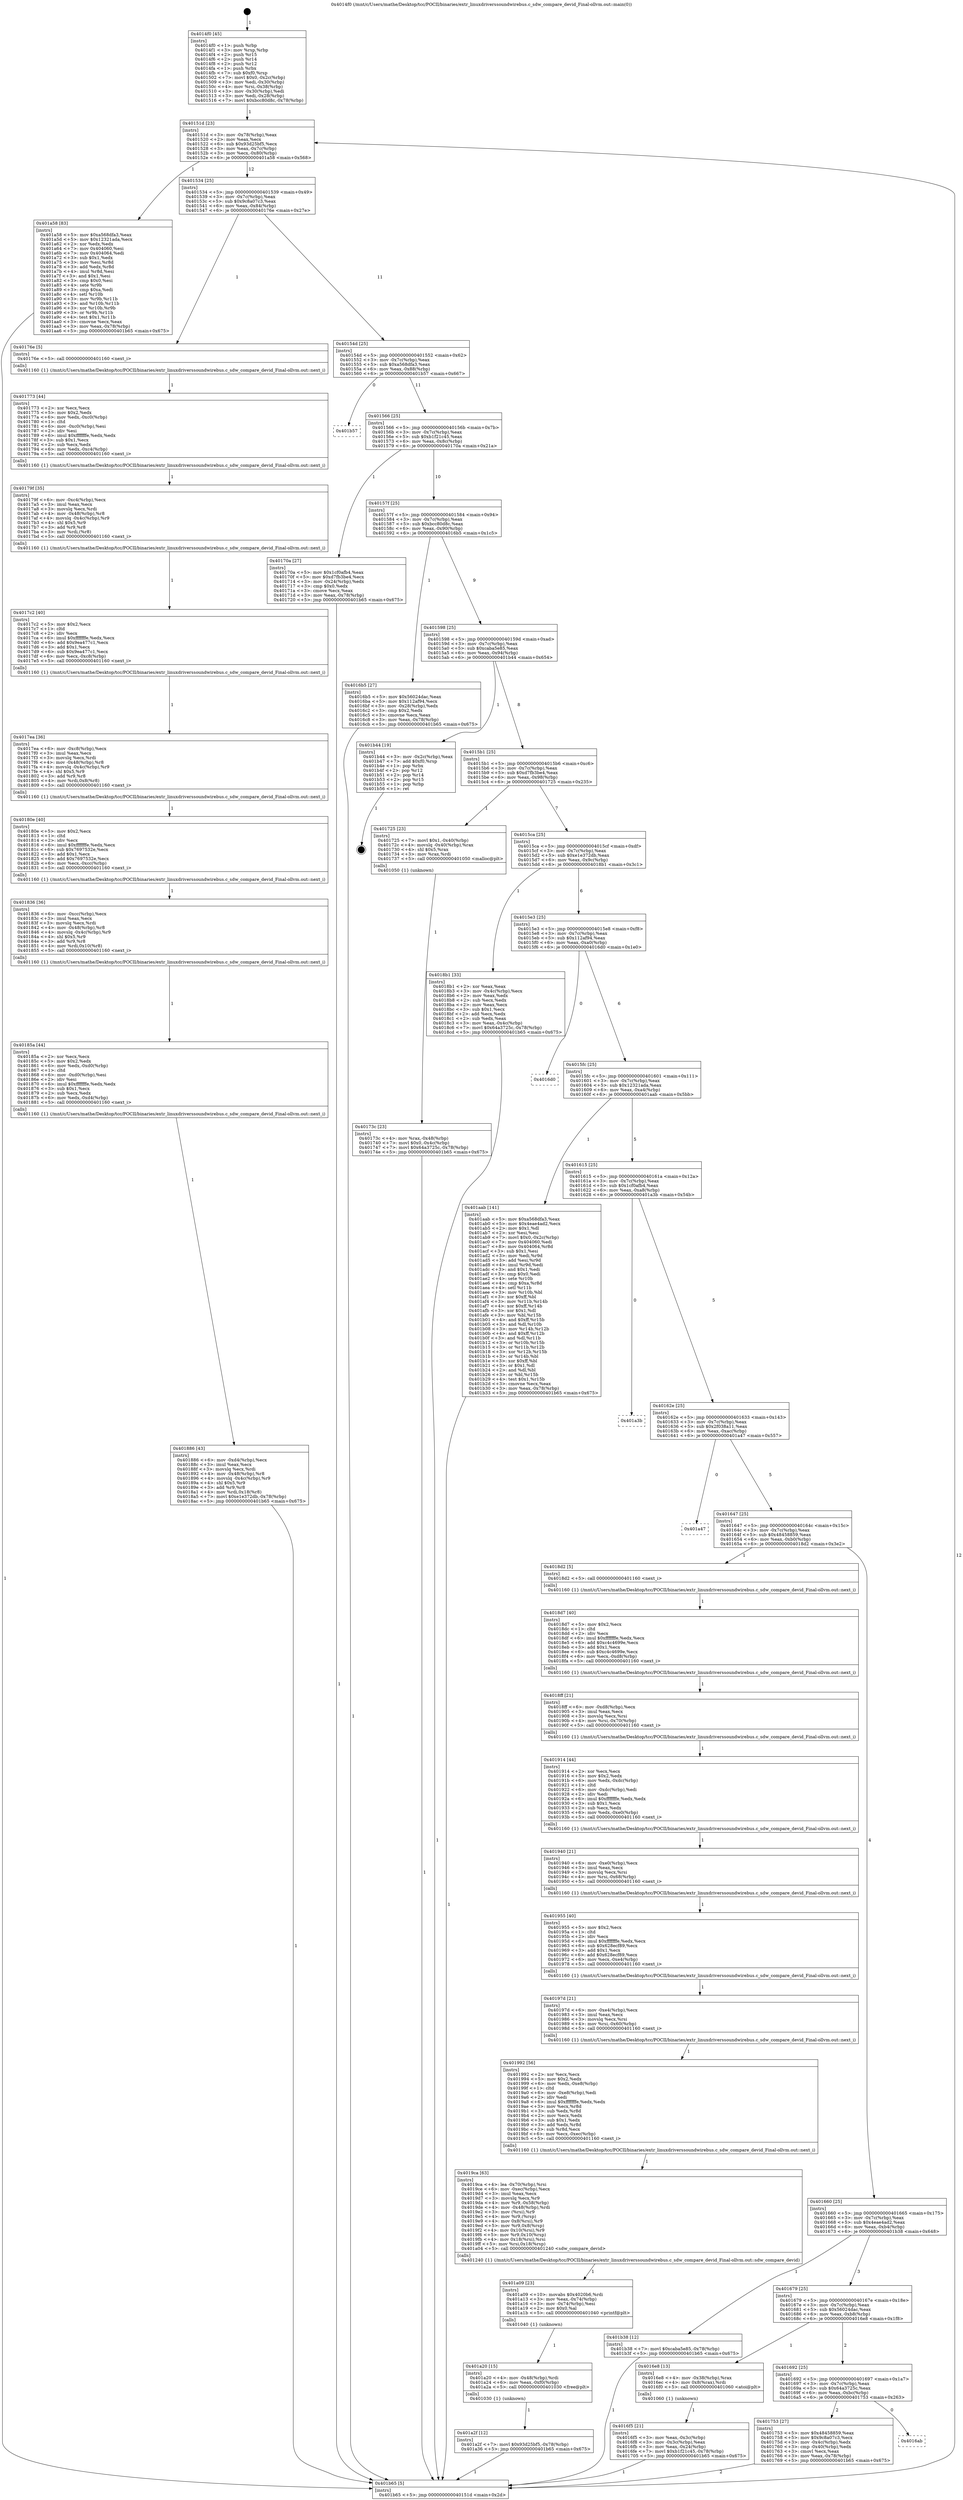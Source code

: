 digraph "0x4014f0" {
  label = "0x4014f0 (/mnt/c/Users/mathe/Desktop/tcc/POCII/binaries/extr_linuxdriverssoundwirebus.c_sdw_compare_devid_Final-ollvm.out::main(0))"
  labelloc = "t"
  node[shape=record]

  Entry [label="",width=0.3,height=0.3,shape=circle,fillcolor=black,style=filled]
  "0x40151d" [label="{
     0x40151d [23]\l
     | [instrs]\l
     &nbsp;&nbsp;0x40151d \<+3\>: mov -0x78(%rbp),%eax\l
     &nbsp;&nbsp;0x401520 \<+2\>: mov %eax,%ecx\l
     &nbsp;&nbsp;0x401522 \<+6\>: sub $0x93d25bf5,%ecx\l
     &nbsp;&nbsp;0x401528 \<+3\>: mov %eax,-0x7c(%rbp)\l
     &nbsp;&nbsp;0x40152b \<+3\>: mov %ecx,-0x80(%rbp)\l
     &nbsp;&nbsp;0x40152e \<+6\>: je 0000000000401a58 \<main+0x568\>\l
  }"]
  "0x401a58" [label="{
     0x401a58 [83]\l
     | [instrs]\l
     &nbsp;&nbsp;0x401a58 \<+5\>: mov $0xa568dfa3,%eax\l
     &nbsp;&nbsp;0x401a5d \<+5\>: mov $0x12321ada,%ecx\l
     &nbsp;&nbsp;0x401a62 \<+2\>: xor %edx,%edx\l
     &nbsp;&nbsp;0x401a64 \<+7\>: mov 0x404060,%esi\l
     &nbsp;&nbsp;0x401a6b \<+7\>: mov 0x404064,%edi\l
     &nbsp;&nbsp;0x401a72 \<+3\>: sub $0x1,%edx\l
     &nbsp;&nbsp;0x401a75 \<+3\>: mov %esi,%r8d\l
     &nbsp;&nbsp;0x401a78 \<+3\>: add %edx,%r8d\l
     &nbsp;&nbsp;0x401a7b \<+4\>: imul %r8d,%esi\l
     &nbsp;&nbsp;0x401a7f \<+3\>: and $0x1,%esi\l
     &nbsp;&nbsp;0x401a82 \<+3\>: cmp $0x0,%esi\l
     &nbsp;&nbsp;0x401a85 \<+4\>: sete %r9b\l
     &nbsp;&nbsp;0x401a89 \<+3\>: cmp $0xa,%edi\l
     &nbsp;&nbsp;0x401a8c \<+4\>: setl %r10b\l
     &nbsp;&nbsp;0x401a90 \<+3\>: mov %r9b,%r11b\l
     &nbsp;&nbsp;0x401a93 \<+3\>: and %r10b,%r11b\l
     &nbsp;&nbsp;0x401a96 \<+3\>: xor %r10b,%r9b\l
     &nbsp;&nbsp;0x401a99 \<+3\>: or %r9b,%r11b\l
     &nbsp;&nbsp;0x401a9c \<+4\>: test $0x1,%r11b\l
     &nbsp;&nbsp;0x401aa0 \<+3\>: cmovne %ecx,%eax\l
     &nbsp;&nbsp;0x401aa3 \<+3\>: mov %eax,-0x78(%rbp)\l
     &nbsp;&nbsp;0x401aa6 \<+5\>: jmp 0000000000401b65 \<main+0x675\>\l
  }"]
  "0x401534" [label="{
     0x401534 [25]\l
     | [instrs]\l
     &nbsp;&nbsp;0x401534 \<+5\>: jmp 0000000000401539 \<main+0x49\>\l
     &nbsp;&nbsp;0x401539 \<+3\>: mov -0x7c(%rbp),%eax\l
     &nbsp;&nbsp;0x40153c \<+5\>: sub $0x9c8a07c3,%eax\l
     &nbsp;&nbsp;0x401541 \<+6\>: mov %eax,-0x84(%rbp)\l
     &nbsp;&nbsp;0x401547 \<+6\>: je 000000000040176e \<main+0x27e\>\l
  }"]
  Exit [label="",width=0.3,height=0.3,shape=circle,fillcolor=black,style=filled,peripheries=2]
  "0x40176e" [label="{
     0x40176e [5]\l
     | [instrs]\l
     &nbsp;&nbsp;0x40176e \<+5\>: call 0000000000401160 \<next_i\>\l
     | [calls]\l
     &nbsp;&nbsp;0x401160 \{1\} (/mnt/c/Users/mathe/Desktop/tcc/POCII/binaries/extr_linuxdriverssoundwirebus.c_sdw_compare_devid_Final-ollvm.out::next_i)\l
  }"]
  "0x40154d" [label="{
     0x40154d [25]\l
     | [instrs]\l
     &nbsp;&nbsp;0x40154d \<+5\>: jmp 0000000000401552 \<main+0x62\>\l
     &nbsp;&nbsp;0x401552 \<+3\>: mov -0x7c(%rbp),%eax\l
     &nbsp;&nbsp;0x401555 \<+5\>: sub $0xa568dfa3,%eax\l
     &nbsp;&nbsp;0x40155a \<+6\>: mov %eax,-0x88(%rbp)\l
     &nbsp;&nbsp;0x401560 \<+6\>: je 0000000000401b57 \<main+0x667\>\l
  }"]
  "0x401a2f" [label="{
     0x401a2f [12]\l
     | [instrs]\l
     &nbsp;&nbsp;0x401a2f \<+7\>: movl $0x93d25bf5,-0x78(%rbp)\l
     &nbsp;&nbsp;0x401a36 \<+5\>: jmp 0000000000401b65 \<main+0x675\>\l
  }"]
  "0x401b57" [label="{
     0x401b57\l
  }", style=dashed]
  "0x401566" [label="{
     0x401566 [25]\l
     | [instrs]\l
     &nbsp;&nbsp;0x401566 \<+5\>: jmp 000000000040156b \<main+0x7b\>\l
     &nbsp;&nbsp;0x40156b \<+3\>: mov -0x7c(%rbp),%eax\l
     &nbsp;&nbsp;0x40156e \<+5\>: sub $0xb1f21c45,%eax\l
     &nbsp;&nbsp;0x401573 \<+6\>: mov %eax,-0x8c(%rbp)\l
     &nbsp;&nbsp;0x401579 \<+6\>: je 000000000040170a \<main+0x21a\>\l
  }"]
  "0x401a20" [label="{
     0x401a20 [15]\l
     | [instrs]\l
     &nbsp;&nbsp;0x401a20 \<+4\>: mov -0x48(%rbp),%rdi\l
     &nbsp;&nbsp;0x401a24 \<+6\>: mov %eax,-0xf0(%rbp)\l
     &nbsp;&nbsp;0x401a2a \<+5\>: call 0000000000401030 \<free@plt\>\l
     | [calls]\l
     &nbsp;&nbsp;0x401030 \{1\} (unknown)\l
  }"]
  "0x40170a" [label="{
     0x40170a [27]\l
     | [instrs]\l
     &nbsp;&nbsp;0x40170a \<+5\>: mov $0x1cf0afb4,%eax\l
     &nbsp;&nbsp;0x40170f \<+5\>: mov $0xd7fb3be4,%ecx\l
     &nbsp;&nbsp;0x401714 \<+3\>: mov -0x24(%rbp),%edx\l
     &nbsp;&nbsp;0x401717 \<+3\>: cmp $0x0,%edx\l
     &nbsp;&nbsp;0x40171a \<+3\>: cmove %ecx,%eax\l
     &nbsp;&nbsp;0x40171d \<+3\>: mov %eax,-0x78(%rbp)\l
     &nbsp;&nbsp;0x401720 \<+5\>: jmp 0000000000401b65 \<main+0x675\>\l
  }"]
  "0x40157f" [label="{
     0x40157f [25]\l
     | [instrs]\l
     &nbsp;&nbsp;0x40157f \<+5\>: jmp 0000000000401584 \<main+0x94\>\l
     &nbsp;&nbsp;0x401584 \<+3\>: mov -0x7c(%rbp),%eax\l
     &nbsp;&nbsp;0x401587 \<+5\>: sub $0xbcc80d8c,%eax\l
     &nbsp;&nbsp;0x40158c \<+6\>: mov %eax,-0x90(%rbp)\l
     &nbsp;&nbsp;0x401592 \<+6\>: je 00000000004016b5 \<main+0x1c5\>\l
  }"]
  "0x401a09" [label="{
     0x401a09 [23]\l
     | [instrs]\l
     &nbsp;&nbsp;0x401a09 \<+10\>: movabs $0x4020b6,%rdi\l
     &nbsp;&nbsp;0x401a13 \<+3\>: mov %eax,-0x74(%rbp)\l
     &nbsp;&nbsp;0x401a16 \<+3\>: mov -0x74(%rbp),%esi\l
     &nbsp;&nbsp;0x401a19 \<+2\>: mov $0x0,%al\l
     &nbsp;&nbsp;0x401a1b \<+5\>: call 0000000000401040 \<printf@plt\>\l
     | [calls]\l
     &nbsp;&nbsp;0x401040 \{1\} (unknown)\l
  }"]
  "0x4016b5" [label="{
     0x4016b5 [27]\l
     | [instrs]\l
     &nbsp;&nbsp;0x4016b5 \<+5\>: mov $0x56024dac,%eax\l
     &nbsp;&nbsp;0x4016ba \<+5\>: mov $0x112af94,%ecx\l
     &nbsp;&nbsp;0x4016bf \<+3\>: mov -0x28(%rbp),%edx\l
     &nbsp;&nbsp;0x4016c2 \<+3\>: cmp $0x2,%edx\l
     &nbsp;&nbsp;0x4016c5 \<+3\>: cmovne %ecx,%eax\l
     &nbsp;&nbsp;0x4016c8 \<+3\>: mov %eax,-0x78(%rbp)\l
     &nbsp;&nbsp;0x4016cb \<+5\>: jmp 0000000000401b65 \<main+0x675\>\l
  }"]
  "0x401598" [label="{
     0x401598 [25]\l
     | [instrs]\l
     &nbsp;&nbsp;0x401598 \<+5\>: jmp 000000000040159d \<main+0xad\>\l
     &nbsp;&nbsp;0x40159d \<+3\>: mov -0x7c(%rbp),%eax\l
     &nbsp;&nbsp;0x4015a0 \<+5\>: sub $0xcaba5e85,%eax\l
     &nbsp;&nbsp;0x4015a5 \<+6\>: mov %eax,-0x94(%rbp)\l
     &nbsp;&nbsp;0x4015ab \<+6\>: je 0000000000401b44 \<main+0x654\>\l
  }"]
  "0x401b65" [label="{
     0x401b65 [5]\l
     | [instrs]\l
     &nbsp;&nbsp;0x401b65 \<+5\>: jmp 000000000040151d \<main+0x2d\>\l
  }"]
  "0x4014f0" [label="{
     0x4014f0 [45]\l
     | [instrs]\l
     &nbsp;&nbsp;0x4014f0 \<+1\>: push %rbp\l
     &nbsp;&nbsp;0x4014f1 \<+3\>: mov %rsp,%rbp\l
     &nbsp;&nbsp;0x4014f4 \<+2\>: push %r15\l
     &nbsp;&nbsp;0x4014f6 \<+2\>: push %r14\l
     &nbsp;&nbsp;0x4014f8 \<+2\>: push %r12\l
     &nbsp;&nbsp;0x4014fa \<+1\>: push %rbx\l
     &nbsp;&nbsp;0x4014fb \<+7\>: sub $0xf0,%rsp\l
     &nbsp;&nbsp;0x401502 \<+7\>: movl $0x0,-0x2c(%rbp)\l
     &nbsp;&nbsp;0x401509 \<+3\>: mov %edi,-0x30(%rbp)\l
     &nbsp;&nbsp;0x40150c \<+4\>: mov %rsi,-0x38(%rbp)\l
     &nbsp;&nbsp;0x401510 \<+3\>: mov -0x30(%rbp),%edi\l
     &nbsp;&nbsp;0x401513 \<+3\>: mov %edi,-0x28(%rbp)\l
     &nbsp;&nbsp;0x401516 \<+7\>: movl $0xbcc80d8c,-0x78(%rbp)\l
  }"]
  "0x4019ca" [label="{
     0x4019ca [63]\l
     | [instrs]\l
     &nbsp;&nbsp;0x4019ca \<+4\>: lea -0x70(%rbp),%rsi\l
     &nbsp;&nbsp;0x4019ce \<+6\>: mov -0xec(%rbp),%ecx\l
     &nbsp;&nbsp;0x4019d4 \<+3\>: imul %eax,%ecx\l
     &nbsp;&nbsp;0x4019d7 \<+3\>: movslq %ecx,%r9\l
     &nbsp;&nbsp;0x4019da \<+4\>: mov %r9,-0x58(%rbp)\l
     &nbsp;&nbsp;0x4019de \<+4\>: mov -0x48(%rbp),%rdi\l
     &nbsp;&nbsp;0x4019e2 \<+3\>: mov (%rsi),%r9\l
     &nbsp;&nbsp;0x4019e5 \<+4\>: mov %r9,(%rsp)\l
     &nbsp;&nbsp;0x4019e9 \<+4\>: mov 0x8(%rsi),%r9\l
     &nbsp;&nbsp;0x4019ed \<+5\>: mov %r9,0x8(%rsp)\l
     &nbsp;&nbsp;0x4019f2 \<+4\>: mov 0x10(%rsi),%r9\l
     &nbsp;&nbsp;0x4019f6 \<+5\>: mov %r9,0x10(%rsp)\l
     &nbsp;&nbsp;0x4019fb \<+4\>: mov 0x18(%rsi),%rsi\l
     &nbsp;&nbsp;0x4019ff \<+5\>: mov %rsi,0x18(%rsp)\l
     &nbsp;&nbsp;0x401a04 \<+5\>: call 0000000000401240 \<sdw_compare_devid\>\l
     | [calls]\l
     &nbsp;&nbsp;0x401240 \{1\} (/mnt/c/Users/mathe/Desktop/tcc/POCII/binaries/extr_linuxdriverssoundwirebus.c_sdw_compare_devid_Final-ollvm.out::sdw_compare_devid)\l
  }"]
  "0x401b44" [label="{
     0x401b44 [19]\l
     | [instrs]\l
     &nbsp;&nbsp;0x401b44 \<+3\>: mov -0x2c(%rbp),%eax\l
     &nbsp;&nbsp;0x401b47 \<+7\>: add $0xf0,%rsp\l
     &nbsp;&nbsp;0x401b4e \<+1\>: pop %rbx\l
     &nbsp;&nbsp;0x401b4f \<+2\>: pop %r12\l
     &nbsp;&nbsp;0x401b51 \<+2\>: pop %r14\l
     &nbsp;&nbsp;0x401b53 \<+2\>: pop %r15\l
     &nbsp;&nbsp;0x401b55 \<+1\>: pop %rbp\l
     &nbsp;&nbsp;0x401b56 \<+1\>: ret\l
  }"]
  "0x4015b1" [label="{
     0x4015b1 [25]\l
     | [instrs]\l
     &nbsp;&nbsp;0x4015b1 \<+5\>: jmp 00000000004015b6 \<main+0xc6\>\l
     &nbsp;&nbsp;0x4015b6 \<+3\>: mov -0x7c(%rbp),%eax\l
     &nbsp;&nbsp;0x4015b9 \<+5\>: sub $0xd7fb3be4,%eax\l
     &nbsp;&nbsp;0x4015be \<+6\>: mov %eax,-0x98(%rbp)\l
     &nbsp;&nbsp;0x4015c4 \<+6\>: je 0000000000401725 \<main+0x235\>\l
  }"]
  "0x401992" [label="{
     0x401992 [56]\l
     | [instrs]\l
     &nbsp;&nbsp;0x401992 \<+2\>: xor %ecx,%ecx\l
     &nbsp;&nbsp;0x401994 \<+5\>: mov $0x2,%edx\l
     &nbsp;&nbsp;0x401999 \<+6\>: mov %edx,-0xe8(%rbp)\l
     &nbsp;&nbsp;0x40199f \<+1\>: cltd\l
     &nbsp;&nbsp;0x4019a0 \<+6\>: mov -0xe8(%rbp),%edi\l
     &nbsp;&nbsp;0x4019a6 \<+2\>: idiv %edi\l
     &nbsp;&nbsp;0x4019a8 \<+6\>: imul $0xfffffffe,%edx,%edx\l
     &nbsp;&nbsp;0x4019ae \<+3\>: mov %ecx,%r8d\l
     &nbsp;&nbsp;0x4019b1 \<+3\>: sub %edx,%r8d\l
     &nbsp;&nbsp;0x4019b4 \<+2\>: mov %ecx,%edx\l
     &nbsp;&nbsp;0x4019b6 \<+3\>: sub $0x1,%edx\l
     &nbsp;&nbsp;0x4019b9 \<+3\>: add %edx,%r8d\l
     &nbsp;&nbsp;0x4019bc \<+3\>: sub %r8d,%ecx\l
     &nbsp;&nbsp;0x4019bf \<+6\>: mov %ecx,-0xec(%rbp)\l
     &nbsp;&nbsp;0x4019c5 \<+5\>: call 0000000000401160 \<next_i\>\l
     | [calls]\l
     &nbsp;&nbsp;0x401160 \{1\} (/mnt/c/Users/mathe/Desktop/tcc/POCII/binaries/extr_linuxdriverssoundwirebus.c_sdw_compare_devid_Final-ollvm.out::next_i)\l
  }"]
  "0x401725" [label="{
     0x401725 [23]\l
     | [instrs]\l
     &nbsp;&nbsp;0x401725 \<+7\>: movl $0x1,-0x40(%rbp)\l
     &nbsp;&nbsp;0x40172c \<+4\>: movslq -0x40(%rbp),%rax\l
     &nbsp;&nbsp;0x401730 \<+4\>: shl $0x5,%rax\l
     &nbsp;&nbsp;0x401734 \<+3\>: mov %rax,%rdi\l
     &nbsp;&nbsp;0x401737 \<+5\>: call 0000000000401050 \<malloc@plt\>\l
     | [calls]\l
     &nbsp;&nbsp;0x401050 \{1\} (unknown)\l
  }"]
  "0x4015ca" [label="{
     0x4015ca [25]\l
     | [instrs]\l
     &nbsp;&nbsp;0x4015ca \<+5\>: jmp 00000000004015cf \<main+0xdf\>\l
     &nbsp;&nbsp;0x4015cf \<+3\>: mov -0x7c(%rbp),%eax\l
     &nbsp;&nbsp;0x4015d2 \<+5\>: sub $0xe1e372db,%eax\l
     &nbsp;&nbsp;0x4015d7 \<+6\>: mov %eax,-0x9c(%rbp)\l
     &nbsp;&nbsp;0x4015dd \<+6\>: je 00000000004018b1 \<main+0x3c1\>\l
  }"]
  "0x40197d" [label="{
     0x40197d [21]\l
     | [instrs]\l
     &nbsp;&nbsp;0x40197d \<+6\>: mov -0xe4(%rbp),%ecx\l
     &nbsp;&nbsp;0x401983 \<+3\>: imul %eax,%ecx\l
     &nbsp;&nbsp;0x401986 \<+3\>: movslq %ecx,%rsi\l
     &nbsp;&nbsp;0x401989 \<+4\>: mov %rsi,-0x60(%rbp)\l
     &nbsp;&nbsp;0x40198d \<+5\>: call 0000000000401160 \<next_i\>\l
     | [calls]\l
     &nbsp;&nbsp;0x401160 \{1\} (/mnt/c/Users/mathe/Desktop/tcc/POCII/binaries/extr_linuxdriverssoundwirebus.c_sdw_compare_devid_Final-ollvm.out::next_i)\l
  }"]
  "0x4018b1" [label="{
     0x4018b1 [33]\l
     | [instrs]\l
     &nbsp;&nbsp;0x4018b1 \<+2\>: xor %eax,%eax\l
     &nbsp;&nbsp;0x4018b3 \<+3\>: mov -0x4c(%rbp),%ecx\l
     &nbsp;&nbsp;0x4018b6 \<+2\>: mov %eax,%edx\l
     &nbsp;&nbsp;0x4018b8 \<+2\>: sub %ecx,%edx\l
     &nbsp;&nbsp;0x4018ba \<+2\>: mov %eax,%ecx\l
     &nbsp;&nbsp;0x4018bc \<+3\>: sub $0x1,%ecx\l
     &nbsp;&nbsp;0x4018bf \<+2\>: add %ecx,%edx\l
     &nbsp;&nbsp;0x4018c1 \<+2\>: sub %edx,%eax\l
     &nbsp;&nbsp;0x4018c3 \<+3\>: mov %eax,-0x4c(%rbp)\l
     &nbsp;&nbsp;0x4018c6 \<+7\>: movl $0x64a3725c,-0x78(%rbp)\l
     &nbsp;&nbsp;0x4018cd \<+5\>: jmp 0000000000401b65 \<main+0x675\>\l
  }"]
  "0x4015e3" [label="{
     0x4015e3 [25]\l
     | [instrs]\l
     &nbsp;&nbsp;0x4015e3 \<+5\>: jmp 00000000004015e8 \<main+0xf8\>\l
     &nbsp;&nbsp;0x4015e8 \<+3\>: mov -0x7c(%rbp),%eax\l
     &nbsp;&nbsp;0x4015eb \<+5\>: sub $0x112af94,%eax\l
     &nbsp;&nbsp;0x4015f0 \<+6\>: mov %eax,-0xa0(%rbp)\l
     &nbsp;&nbsp;0x4015f6 \<+6\>: je 00000000004016d0 \<main+0x1e0\>\l
  }"]
  "0x401955" [label="{
     0x401955 [40]\l
     | [instrs]\l
     &nbsp;&nbsp;0x401955 \<+5\>: mov $0x2,%ecx\l
     &nbsp;&nbsp;0x40195a \<+1\>: cltd\l
     &nbsp;&nbsp;0x40195b \<+2\>: idiv %ecx\l
     &nbsp;&nbsp;0x40195d \<+6\>: imul $0xfffffffe,%edx,%ecx\l
     &nbsp;&nbsp;0x401963 \<+6\>: sub $0x628ecf89,%ecx\l
     &nbsp;&nbsp;0x401969 \<+3\>: add $0x1,%ecx\l
     &nbsp;&nbsp;0x40196c \<+6\>: add $0x628ecf89,%ecx\l
     &nbsp;&nbsp;0x401972 \<+6\>: mov %ecx,-0xe4(%rbp)\l
     &nbsp;&nbsp;0x401978 \<+5\>: call 0000000000401160 \<next_i\>\l
     | [calls]\l
     &nbsp;&nbsp;0x401160 \{1\} (/mnt/c/Users/mathe/Desktop/tcc/POCII/binaries/extr_linuxdriverssoundwirebus.c_sdw_compare_devid_Final-ollvm.out::next_i)\l
  }"]
  "0x4016d0" [label="{
     0x4016d0\l
  }", style=dashed]
  "0x4015fc" [label="{
     0x4015fc [25]\l
     | [instrs]\l
     &nbsp;&nbsp;0x4015fc \<+5\>: jmp 0000000000401601 \<main+0x111\>\l
     &nbsp;&nbsp;0x401601 \<+3\>: mov -0x7c(%rbp),%eax\l
     &nbsp;&nbsp;0x401604 \<+5\>: sub $0x12321ada,%eax\l
     &nbsp;&nbsp;0x401609 \<+6\>: mov %eax,-0xa4(%rbp)\l
     &nbsp;&nbsp;0x40160f \<+6\>: je 0000000000401aab \<main+0x5bb\>\l
  }"]
  "0x401940" [label="{
     0x401940 [21]\l
     | [instrs]\l
     &nbsp;&nbsp;0x401940 \<+6\>: mov -0xe0(%rbp),%ecx\l
     &nbsp;&nbsp;0x401946 \<+3\>: imul %eax,%ecx\l
     &nbsp;&nbsp;0x401949 \<+3\>: movslq %ecx,%rsi\l
     &nbsp;&nbsp;0x40194c \<+4\>: mov %rsi,-0x68(%rbp)\l
     &nbsp;&nbsp;0x401950 \<+5\>: call 0000000000401160 \<next_i\>\l
     | [calls]\l
     &nbsp;&nbsp;0x401160 \{1\} (/mnt/c/Users/mathe/Desktop/tcc/POCII/binaries/extr_linuxdriverssoundwirebus.c_sdw_compare_devid_Final-ollvm.out::next_i)\l
  }"]
  "0x401aab" [label="{
     0x401aab [141]\l
     | [instrs]\l
     &nbsp;&nbsp;0x401aab \<+5\>: mov $0xa568dfa3,%eax\l
     &nbsp;&nbsp;0x401ab0 \<+5\>: mov $0x4eae4ad2,%ecx\l
     &nbsp;&nbsp;0x401ab5 \<+2\>: mov $0x1,%dl\l
     &nbsp;&nbsp;0x401ab7 \<+2\>: xor %esi,%esi\l
     &nbsp;&nbsp;0x401ab9 \<+7\>: movl $0x0,-0x2c(%rbp)\l
     &nbsp;&nbsp;0x401ac0 \<+7\>: mov 0x404060,%edi\l
     &nbsp;&nbsp;0x401ac7 \<+8\>: mov 0x404064,%r8d\l
     &nbsp;&nbsp;0x401acf \<+3\>: sub $0x1,%esi\l
     &nbsp;&nbsp;0x401ad2 \<+3\>: mov %edi,%r9d\l
     &nbsp;&nbsp;0x401ad5 \<+3\>: add %esi,%r9d\l
     &nbsp;&nbsp;0x401ad8 \<+4\>: imul %r9d,%edi\l
     &nbsp;&nbsp;0x401adc \<+3\>: and $0x1,%edi\l
     &nbsp;&nbsp;0x401adf \<+3\>: cmp $0x0,%edi\l
     &nbsp;&nbsp;0x401ae2 \<+4\>: sete %r10b\l
     &nbsp;&nbsp;0x401ae6 \<+4\>: cmp $0xa,%r8d\l
     &nbsp;&nbsp;0x401aea \<+4\>: setl %r11b\l
     &nbsp;&nbsp;0x401aee \<+3\>: mov %r10b,%bl\l
     &nbsp;&nbsp;0x401af1 \<+3\>: xor $0xff,%bl\l
     &nbsp;&nbsp;0x401af4 \<+3\>: mov %r11b,%r14b\l
     &nbsp;&nbsp;0x401af7 \<+4\>: xor $0xff,%r14b\l
     &nbsp;&nbsp;0x401afb \<+3\>: xor $0x1,%dl\l
     &nbsp;&nbsp;0x401afe \<+3\>: mov %bl,%r15b\l
     &nbsp;&nbsp;0x401b01 \<+4\>: and $0xff,%r15b\l
     &nbsp;&nbsp;0x401b05 \<+3\>: and %dl,%r10b\l
     &nbsp;&nbsp;0x401b08 \<+3\>: mov %r14b,%r12b\l
     &nbsp;&nbsp;0x401b0b \<+4\>: and $0xff,%r12b\l
     &nbsp;&nbsp;0x401b0f \<+3\>: and %dl,%r11b\l
     &nbsp;&nbsp;0x401b12 \<+3\>: or %r10b,%r15b\l
     &nbsp;&nbsp;0x401b15 \<+3\>: or %r11b,%r12b\l
     &nbsp;&nbsp;0x401b18 \<+3\>: xor %r12b,%r15b\l
     &nbsp;&nbsp;0x401b1b \<+3\>: or %r14b,%bl\l
     &nbsp;&nbsp;0x401b1e \<+3\>: xor $0xff,%bl\l
     &nbsp;&nbsp;0x401b21 \<+3\>: or $0x1,%dl\l
     &nbsp;&nbsp;0x401b24 \<+2\>: and %dl,%bl\l
     &nbsp;&nbsp;0x401b26 \<+3\>: or %bl,%r15b\l
     &nbsp;&nbsp;0x401b29 \<+4\>: test $0x1,%r15b\l
     &nbsp;&nbsp;0x401b2d \<+3\>: cmovne %ecx,%eax\l
     &nbsp;&nbsp;0x401b30 \<+3\>: mov %eax,-0x78(%rbp)\l
     &nbsp;&nbsp;0x401b33 \<+5\>: jmp 0000000000401b65 \<main+0x675\>\l
  }"]
  "0x401615" [label="{
     0x401615 [25]\l
     | [instrs]\l
     &nbsp;&nbsp;0x401615 \<+5\>: jmp 000000000040161a \<main+0x12a\>\l
     &nbsp;&nbsp;0x40161a \<+3\>: mov -0x7c(%rbp),%eax\l
     &nbsp;&nbsp;0x40161d \<+5\>: sub $0x1cf0afb4,%eax\l
     &nbsp;&nbsp;0x401622 \<+6\>: mov %eax,-0xa8(%rbp)\l
     &nbsp;&nbsp;0x401628 \<+6\>: je 0000000000401a3b \<main+0x54b\>\l
  }"]
  "0x401914" [label="{
     0x401914 [44]\l
     | [instrs]\l
     &nbsp;&nbsp;0x401914 \<+2\>: xor %ecx,%ecx\l
     &nbsp;&nbsp;0x401916 \<+5\>: mov $0x2,%edx\l
     &nbsp;&nbsp;0x40191b \<+6\>: mov %edx,-0xdc(%rbp)\l
     &nbsp;&nbsp;0x401921 \<+1\>: cltd\l
     &nbsp;&nbsp;0x401922 \<+6\>: mov -0xdc(%rbp),%edi\l
     &nbsp;&nbsp;0x401928 \<+2\>: idiv %edi\l
     &nbsp;&nbsp;0x40192a \<+6\>: imul $0xfffffffe,%edx,%edx\l
     &nbsp;&nbsp;0x401930 \<+3\>: sub $0x1,%ecx\l
     &nbsp;&nbsp;0x401933 \<+2\>: sub %ecx,%edx\l
     &nbsp;&nbsp;0x401935 \<+6\>: mov %edx,-0xe0(%rbp)\l
     &nbsp;&nbsp;0x40193b \<+5\>: call 0000000000401160 \<next_i\>\l
     | [calls]\l
     &nbsp;&nbsp;0x401160 \{1\} (/mnt/c/Users/mathe/Desktop/tcc/POCII/binaries/extr_linuxdriverssoundwirebus.c_sdw_compare_devid_Final-ollvm.out::next_i)\l
  }"]
  "0x401a3b" [label="{
     0x401a3b\l
  }", style=dashed]
  "0x40162e" [label="{
     0x40162e [25]\l
     | [instrs]\l
     &nbsp;&nbsp;0x40162e \<+5\>: jmp 0000000000401633 \<main+0x143\>\l
     &nbsp;&nbsp;0x401633 \<+3\>: mov -0x7c(%rbp),%eax\l
     &nbsp;&nbsp;0x401636 \<+5\>: sub $0x2f038a11,%eax\l
     &nbsp;&nbsp;0x40163b \<+6\>: mov %eax,-0xac(%rbp)\l
     &nbsp;&nbsp;0x401641 \<+6\>: je 0000000000401a47 \<main+0x557\>\l
  }"]
  "0x4018ff" [label="{
     0x4018ff [21]\l
     | [instrs]\l
     &nbsp;&nbsp;0x4018ff \<+6\>: mov -0xd8(%rbp),%ecx\l
     &nbsp;&nbsp;0x401905 \<+3\>: imul %eax,%ecx\l
     &nbsp;&nbsp;0x401908 \<+3\>: movslq %ecx,%rsi\l
     &nbsp;&nbsp;0x40190b \<+4\>: mov %rsi,-0x70(%rbp)\l
     &nbsp;&nbsp;0x40190f \<+5\>: call 0000000000401160 \<next_i\>\l
     | [calls]\l
     &nbsp;&nbsp;0x401160 \{1\} (/mnt/c/Users/mathe/Desktop/tcc/POCII/binaries/extr_linuxdriverssoundwirebus.c_sdw_compare_devid_Final-ollvm.out::next_i)\l
  }"]
  "0x401a47" [label="{
     0x401a47\l
  }", style=dashed]
  "0x401647" [label="{
     0x401647 [25]\l
     | [instrs]\l
     &nbsp;&nbsp;0x401647 \<+5\>: jmp 000000000040164c \<main+0x15c\>\l
     &nbsp;&nbsp;0x40164c \<+3\>: mov -0x7c(%rbp),%eax\l
     &nbsp;&nbsp;0x40164f \<+5\>: sub $0x48458859,%eax\l
     &nbsp;&nbsp;0x401654 \<+6\>: mov %eax,-0xb0(%rbp)\l
     &nbsp;&nbsp;0x40165a \<+6\>: je 00000000004018d2 \<main+0x3e2\>\l
  }"]
  "0x4018d7" [label="{
     0x4018d7 [40]\l
     | [instrs]\l
     &nbsp;&nbsp;0x4018d7 \<+5\>: mov $0x2,%ecx\l
     &nbsp;&nbsp;0x4018dc \<+1\>: cltd\l
     &nbsp;&nbsp;0x4018dd \<+2\>: idiv %ecx\l
     &nbsp;&nbsp;0x4018df \<+6\>: imul $0xfffffffe,%edx,%ecx\l
     &nbsp;&nbsp;0x4018e5 \<+6\>: add $0xc4c4699e,%ecx\l
     &nbsp;&nbsp;0x4018eb \<+3\>: add $0x1,%ecx\l
     &nbsp;&nbsp;0x4018ee \<+6\>: sub $0xc4c4699e,%ecx\l
     &nbsp;&nbsp;0x4018f4 \<+6\>: mov %ecx,-0xd8(%rbp)\l
     &nbsp;&nbsp;0x4018fa \<+5\>: call 0000000000401160 \<next_i\>\l
     | [calls]\l
     &nbsp;&nbsp;0x401160 \{1\} (/mnt/c/Users/mathe/Desktop/tcc/POCII/binaries/extr_linuxdriverssoundwirebus.c_sdw_compare_devid_Final-ollvm.out::next_i)\l
  }"]
  "0x4018d2" [label="{
     0x4018d2 [5]\l
     | [instrs]\l
     &nbsp;&nbsp;0x4018d2 \<+5\>: call 0000000000401160 \<next_i\>\l
     | [calls]\l
     &nbsp;&nbsp;0x401160 \{1\} (/mnt/c/Users/mathe/Desktop/tcc/POCII/binaries/extr_linuxdriverssoundwirebus.c_sdw_compare_devid_Final-ollvm.out::next_i)\l
  }"]
  "0x401660" [label="{
     0x401660 [25]\l
     | [instrs]\l
     &nbsp;&nbsp;0x401660 \<+5\>: jmp 0000000000401665 \<main+0x175\>\l
     &nbsp;&nbsp;0x401665 \<+3\>: mov -0x7c(%rbp),%eax\l
     &nbsp;&nbsp;0x401668 \<+5\>: sub $0x4eae4ad2,%eax\l
     &nbsp;&nbsp;0x40166d \<+6\>: mov %eax,-0xb4(%rbp)\l
     &nbsp;&nbsp;0x401673 \<+6\>: je 0000000000401b38 \<main+0x648\>\l
  }"]
  "0x401886" [label="{
     0x401886 [43]\l
     | [instrs]\l
     &nbsp;&nbsp;0x401886 \<+6\>: mov -0xd4(%rbp),%ecx\l
     &nbsp;&nbsp;0x40188c \<+3\>: imul %eax,%ecx\l
     &nbsp;&nbsp;0x40188f \<+3\>: movslq %ecx,%rdi\l
     &nbsp;&nbsp;0x401892 \<+4\>: mov -0x48(%rbp),%r8\l
     &nbsp;&nbsp;0x401896 \<+4\>: movslq -0x4c(%rbp),%r9\l
     &nbsp;&nbsp;0x40189a \<+4\>: shl $0x5,%r9\l
     &nbsp;&nbsp;0x40189e \<+3\>: add %r9,%r8\l
     &nbsp;&nbsp;0x4018a1 \<+4\>: mov %rdi,0x18(%r8)\l
     &nbsp;&nbsp;0x4018a5 \<+7\>: movl $0xe1e372db,-0x78(%rbp)\l
     &nbsp;&nbsp;0x4018ac \<+5\>: jmp 0000000000401b65 \<main+0x675\>\l
  }"]
  "0x401b38" [label="{
     0x401b38 [12]\l
     | [instrs]\l
     &nbsp;&nbsp;0x401b38 \<+7\>: movl $0xcaba5e85,-0x78(%rbp)\l
     &nbsp;&nbsp;0x401b3f \<+5\>: jmp 0000000000401b65 \<main+0x675\>\l
  }"]
  "0x401679" [label="{
     0x401679 [25]\l
     | [instrs]\l
     &nbsp;&nbsp;0x401679 \<+5\>: jmp 000000000040167e \<main+0x18e\>\l
     &nbsp;&nbsp;0x40167e \<+3\>: mov -0x7c(%rbp),%eax\l
     &nbsp;&nbsp;0x401681 \<+5\>: sub $0x56024dac,%eax\l
     &nbsp;&nbsp;0x401686 \<+6\>: mov %eax,-0xb8(%rbp)\l
     &nbsp;&nbsp;0x40168c \<+6\>: je 00000000004016e8 \<main+0x1f8\>\l
  }"]
  "0x40185a" [label="{
     0x40185a [44]\l
     | [instrs]\l
     &nbsp;&nbsp;0x40185a \<+2\>: xor %ecx,%ecx\l
     &nbsp;&nbsp;0x40185c \<+5\>: mov $0x2,%edx\l
     &nbsp;&nbsp;0x401861 \<+6\>: mov %edx,-0xd0(%rbp)\l
     &nbsp;&nbsp;0x401867 \<+1\>: cltd\l
     &nbsp;&nbsp;0x401868 \<+6\>: mov -0xd0(%rbp),%esi\l
     &nbsp;&nbsp;0x40186e \<+2\>: idiv %esi\l
     &nbsp;&nbsp;0x401870 \<+6\>: imul $0xfffffffe,%edx,%edx\l
     &nbsp;&nbsp;0x401876 \<+3\>: sub $0x1,%ecx\l
     &nbsp;&nbsp;0x401879 \<+2\>: sub %ecx,%edx\l
     &nbsp;&nbsp;0x40187b \<+6\>: mov %edx,-0xd4(%rbp)\l
     &nbsp;&nbsp;0x401881 \<+5\>: call 0000000000401160 \<next_i\>\l
     | [calls]\l
     &nbsp;&nbsp;0x401160 \{1\} (/mnt/c/Users/mathe/Desktop/tcc/POCII/binaries/extr_linuxdriverssoundwirebus.c_sdw_compare_devid_Final-ollvm.out::next_i)\l
  }"]
  "0x4016e8" [label="{
     0x4016e8 [13]\l
     | [instrs]\l
     &nbsp;&nbsp;0x4016e8 \<+4\>: mov -0x38(%rbp),%rax\l
     &nbsp;&nbsp;0x4016ec \<+4\>: mov 0x8(%rax),%rdi\l
     &nbsp;&nbsp;0x4016f0 \<+5\>: call 0000000000401060 \<atoi@plt\>\l
     | [calls]\l
     &nbsp;&nbsp;0x401060 \{1\} (unknown)\l
  }"]
  "0x401692" [label="{
     0x401692 [25]\l
     | [instrs]\l
     &nbsp;&nbsp;0x401692 \<+5\>: jmp 0000000000401697 \<main+0x1a7\>\l
     &nbsp;&nbsp;0x401697 \<+3\>: mov -0x7c(%rbp),%eax\l
     &nbsp;&nbsp;0x40169a \<+5\>: sub $0x64a3725c,%eax\l
     &nbsp;&nbsp;0x40169f \<+6\>: mov %eax,-0xbc(%rbp)\l
     &nbsp;&nbsp;0x4016a5 \<+6\>: je 0000000000401753 \<main+0x263\>\l
  }"]
  "0x4016f5" [label="{
     0x4016f5 [21]\l
     | [instrs]\l
     &nbsp;&nbsp;0x4016f5 \<+3\>: mov %eax,-0x3c(%rbp)\l
     &nbsp;&nbsp;0x4016f8 \<+3\>: mov -0x3c(%rbp),%eax\l
     &nbsp;&nbsp;0x4016fb \<+3\>: mov %eax,-0x24(%rbp)\l
     &nbsp;&nbsp;0x4016fe \<+7\>: movl $0xb1f21c45,-0x78(%rbp)\l
     &nbsp;&nbsp;0x401705 \<+5\>: jmp 0000000000401b65 \<main+0x675\>\l
  }"]
  "0x40173c" [label="{
     0x40173c [23]\l
     | [instrs]\l
     &nbsp;&nbsp;0x40173c \<+4\>: mov %rax,-0x48(%rbp)\l
     &nbsp;&nbsp;0x401740 \<+7\>: movl $0x0,-0x4c(%rbp)\l
     &nbsp;&nbsp;0x401747 \<+7\>: movl $0x64a3725c,-0x78(%rbp)\l
     &nbsp;&nbsp;0x40174e \<+5\>: jmp 0000000000401b65 \<main+0x675\>\l
  }"]
  "0x401836" [label="{
     0x401836 [36]\l
     | [instrs]\l
     &nbsp;&nbsp;0x401836 \<+6\>: mov -0xcc(%rbp),%ecx\l
     &nbsp;&nbsp;0x40183c \<+3\>: imul %eax,%ecx\l
     &nbsp;&nbsp;0x40183f \<+3\>: movslq %ecx,%rdi\l
     &nbsp;&nbsp;0x401842 \<+4\>: mov -0x48(%rbp),%r8\l
     &nbsp;&nbsp;0x401846 \<+4\>: movslq -0x4c(%rbp),%r9\l
     &nbsp;&nbsp;0x40184a \<+4\>: shl $0x5,%r9\l
     &nbsp;&nbsp;0x40184e \<+3\>: add %r9,%r8\l
     &nbsp;&nbsp;0x401851 \<+4\>: mov %rdi,0x10(%r8)\l
     &nbsp;&nbsp;0x401855 \<+5\>: call 0000000000401160 \<next_i\>\l
     | [calls]\l
     &nbsp;&nbsp;0x401160 \{1\} (/mnt/c/Users/mathe/Desktop/tcc/POCII/binaries/extr_linuxdriverssoundwirebus.c_sdw_compare_devid_Final-ollvm.out::next_i)\l
  }"]
  "0x401753" [label="{
     0x401753 [27]\l
     | [instrs]\l
     &nbsp;&nbsp;0x401753 \<+5\>: mov $0x48458859,%eax\l
     &nbsp;&nbsp;0x401758 \<+5\>: mov $0x9c8a07c3,%ecx\l
     &nbsp;&nbsp;0x40175d \<+3\>: mov -0x4c(%rbp),%edx\l
     &nbsp;&nbsp;0x401760 \<+3\>: cmp -0x40(%rbp),%edx\l
     &nbsp;&nbsp;0x401763 \<+3\>: cmovl %ecx,%eax\l
     &nbsp;&nbsp;0x401766 \<+3\>: mov %eax,-0x78(%rbp)\l
     &nbsp;&nbsp;0x401769 \<+5\>: jmp 0000000000401b65 \<main+0x675\>\l
  }"]
  "0x4016ab" [label="{
     0x4016ab\l
  }", style=dashed]
  "0x401773" [label="{
     0x401773 [44]\l
     | [instrs]\l
     &nbsp;&nbsp;0x401773 \<+2\>: xor %ecx,%ecx\l
     &nbsp;&nbsp;0x401775 \<+5\>: mov $0x2,%edx\l
     &nbsp;&nbsp;0x40177a \<+6\>: mov %edx,-0xc0(%rbp)\l
     &nbsp;&nbsp;0x401780 \<+1\>: cltd\l
     &nbsp;&nbsp;0x401781 \<+6\>: mov -0xc0(%rbp),%esi\l
     &nbsp;&nbsp;0x401787 \<+2\>: idiv %esi\l
     &nbsp;&nbsp;0x401789 \<+6\>: imul $0xfffffffe,%edx,%edx\l
     &nbsp;&nbsp;0x40178f \<+3\>: sub $0x1,%ecx\l
     &nbsp;&nbsp;0x401792 \<+2\>: sub %ecx,%edx\l
     &nbsp;&nbsp;0x401794 \<+6\>: mov %edx,-0xc4(%rbp)\l
     &nbsp;&nbsp;0x40179a \<+5\>: call 0000000000401160 \<next_i\>\l
     | [calls]\l
     &nbsp;&nbsp;0x401160 \{1\} (/mnt/c/Users/mathe/Desktop/tcc/POCII/binaries/extr_linuxdriverssoundwirebus.c_sdw_compare_devid_Final-ollvm.out::next_i)\l
  }"]
  "0x40179f" [label="{
     0x40179f [35]\l
     | [instrs]\l
     &nbsp;&nbsp;0x40179f \<+6\>: mov -0xc4(%rbp),%ecx\l
     &nbsp;&nbsp;0x4017a5 \<+3\>: imul %eax,%ecx\l
     &nbsp;&nbsp;0x4017a8 \<+3\>: movslq %ecx,%rdi\l
     &nbsp;&nbsp;0x4017ab \<+4\>: mov -0x48(%rbp),%r8\l
     &nbsp;&nbsp;0x4017af \<+4\>: movslq -0x4c(%rbp),%r9\l
     &nbsp;&nbsp;0x4017b3 \<+4\>: shl $0x5,%r9\l
     &nbsp;&nbsp;0x4017b7 \<+3\>: add %r9,%r8\l
     &nbsp;&nbsp;0x4017ba \<+3\>: mov %rdi,(%r8)\l
     &nbsp;&nbsp;0x4017bd \<+5\>: call 0000000000401160 \<next_i\>\l
     | [calls]\l
     &nbsp;&nbsp;0x401160 \{1\} (/mnt/c/Users/mathe/Desktop/tcc/POCII/binaries/extr_linuxdriverssoundwirebus.c_sdw_compare_devid_Final-ollvm.out::next_i)\l
  }"]
  "0x4017c2" [label="{
     0x4017c2 [40]\l
     | [instrs]\l
     &nbsp;&nbsp;0x4017c2 \<+5\>: mov $0x2,%ecx\l
     &nbsp;&nbsp;0x4017c7 \<+1\>: cltd\l
     &nbsp;&nbsp;0x4017c8 \<+2\>: idiv %ecx\l
     &nbsp;&nbsp;0x4017ca \<+6\>: imul $0xfffffffe,%edx,%ecx\l
     &nbsp;&nbsp;0x4017d0 \<+6\>: add $0x9ea477c1,%ecx\l
     &nbsp;&nbsp;0x4017d6 \<+3\>: add $0x1,%ecx\l
     &nbsp;&nbsp;0x4017d9 \<+6\>: sub $0x9ea477c1,%ecx\l
     &nbsp;&nbsp;0x4017df \<+6\>: mov %ecx,-0xc8(%rbp)\l
     &nbsp;&nbsp;0x4017e5 \<+5\>: call 0000000000401160 \<next_i\>\l
     | [calls]\l
     &nbsp;&nbsp;0x401160 \{1\} (/mnt/c/Users/mathe/Desktop/tcc/POCII/binaries/extr_linuxdriverssoundwirebus.c_sdw_compare_devid_Final-ollvm.out::next_i)\l
  }"]
  "0x4017ea" [label="{
     0x4017ea [36]\l
     | [instrs]\l
     &nbsp;&nbsp;0x4017ea \<+6\>: mov -0xc8(%rbp),%ecx\l
     &nbsp;&nbsp;0x4017f0 \<+3\>: imul %eax,%ecx\l
     &nbsp;&nbsp;0x4017f3 \<+3\>: movslq %ecx,%rdi\l
     &nbsp;&nbsp;0x4017f6 \<+4\>: mov -0x48(%rbp),%r8\l
     &nbsp;&nbsp;0x4017fa \<+4\>: movslq -0x4c(%rbp),%r9\l
     &nbsp;&nbsp;0x4017fe \<+4\>: shl $0x5,%r9\l
     &nbsp;&nbsp;0x401802 \<+3\>: add %r9,%r8\l
     &nbsp;&nbsp;0x401805 \<+4\>: mov %rdi,0x8(%r8)\l
     &nbsp;&nbsp;0x401809 \<+5\>: call 0000000000401160 \<next_i\>\l
     | [calls]\l
     &nbsp;&nbsp;0x401160 \{1\} (/mnt/c/Users/mathe/Desktop/tcc/POCII/binaries/extr_linuxdriverssoundwirebus.c_sdw_compare_devid_Final-ollvm.out::next_i)\l
  }"]
  "0x40180e" [label="{
     0x40180e [40]\l
     | [instrs]\l
     &nbsp;&nbsp;0x40180e \<+5\>: mov $0x2,%ecx\l
     &nbsp;&nbsp;0x401813 \<+1\>: cltd\l
     &nbsp;&nbsp;0x401814 \<+2\>: idiv %ecx\l
     &nbsp;&nbsp;0x401816 \<+6\>: imul $0xfffffffe,%edx,%ecx\l
     &nbsp;&nbsp;0x40181c \<+6\>: sub $0x7697532e,%ecx\l
     &nbsp;&nbsp;0x401822 \<+3\>: add $0x1,%ecx\l
     &nbsp;&nbsp;0x401825 \<+6\>: add $0x7697532e,%ecx\l
     &nbsp;&nbsp;0x40182b \<+6\>: mov %ecx,-0xcc(%rbp)\l
     &nbsp;&nbsp;0x401831 \<+5\>: call 0000000000401160 \<next_i\>\l
     | [calls]\l
     &nbsp;&nbsp;0x401160 \{1\} (/mnt/c/Users/mathe/Desktop/tcc/POCII/binaries/extr_linuxdriverssoundwirebus.c_sdw_compare_devid_Final-ollvm.out::next_i)\l
  }"]
  Entry -> "0x4014f0" [label=" 1"]
  "0x40151d" -> "0x401a58" [label=" 1"]
  "0x40151d" -> "0x401534" [label=" 12"]
  "0x401b44" -> Exit [label=" 1"]
  "0x401534" -> "0x40176e" [label=" 1"]
  "0x401534" -> "0x40154d" [label=" 11"]
  "0x401b38" -> "0x401b65" [label=" 1"]
  "0x40154d" -> "0x401b57" [label=" 0"]
  "0x40154d" -> "0x401566" [label=" 11"]
  "0x401aab" -> "0x401b65" [label=" 1"]
  "0x401566" -> "0x40170a" [label=" 1"]
  "0x401566" -> "0x40157f" [label=" 10"]
  "0x401a58" -> "0x401b65" [label=" 1"]
  "0x40157f" -> "0x4016b5" [label=" 1"]
  "0x40157f" -> "0x401598" [label=" 9"]
  "0x4016b5" -> "0x401b65" [label=" 1"]
  "0x4014f0" -> "0x40151d" [label=" 1"]
  "0x401b65" -> "0x40151d" [label=" 12"]
  "0x401a2f" -> "0x401b65" [label=" 1"]
  "0x401598" -> "0x401b44" [label=" 1"]
  "0x401598" -> "0x4015b1" [label=" 8"]
  "0x401a20" -> "0x401a2f" [label=" 1"]
  "0x4015b1" -> "0x401725" [label=" 1"]
  "0x4015b1" -> "0x4015ca" [label=" 7"]
  "0x401a09" -> "0x401a20" [label=" 1"]
  "0x4015ca" -> "0x4018b1" [label=" 1"]
  "0x4015ca" -> "0x4015e3" [label=" 6"]
  "0x4019ca" -> "0x401a09" [label=" 1"]
  "0x4015e3" -> "0x4016d0" [label=" 0"]
  "0x4015e3" -> "0x4015fc" [label=" 6"]
  "0x401992" -> "0x4019ca" [label=" 1"]
  "0x4015fc" -> "0x401aab" [label=" 1"]
  "0x4015fc" -> "0x401615" [label=" 5"]
  "0x40197d" -> "0x401992" [label=" 1"]
  "0x401615" -> "0x401a3b" [label=" 0"]
  "0x401615" -> "0x40162e" [label=" 5"]
  "0x401955" -> "0x40197d" [label=" 1"]
  "0x40162e" -> "0x401a47" [label=" 0"]
  "0x40162e" -> "0x401647" [label=" 5"]
  "0x401940" -> "0x401955" [label=" 1"]
  "0x401647" -> "0x4018d2" [label=" 1"]
  "0x401647" -> "0x401660" [label=" 4"]
  "0x401914" -> "0x401940" [label=" 1"]
  "0x401660" -> "0x401b38" [label=" 1"]
  "0x401660" -> "0x401679" [label=" 3"]
  "0x4018ff" -> "0x401914" [label=" 1"]
  "0x401679" -> "0x4016e8" [label=" 1"]
  "0x401679" -> "0x401692" [label=" 2"]
  "0x4016e8" -> "0x4016f5" [label=" 1"]
  "0x4016f5" -> "0x401b65" [label=" 1"]
  "0x40170a" -> "0x401b65" [label=" 1"]
  "0x401725" -> "0x40173c" [label=" 1"]
  "0x40173c" -> "0x401b65" [label=" 1"]
  "0x4018d7" -> "0x4018ff" [label=" 1"]
  "0x401692" -> "0x401753" [label=" 2"]
  "0x401692" -> "0x4016ab" [label=" 0"]
  "0x401753" -> "0x401b65" [label=" 2"]
  "0x40176e" -> "0x401773" [label=" 1"]
  "0x401773" -> "0x40179f" [label=" 1"]
  "0x40179f" -> "0x4017c2" [label=" 1"]
  "0x4017c2" -> "0x4017ea" [label=" 1"]
  "0x4017ea" -> "0x40180e" [label=" 1"]
  "0x40180e" -> "0x401836" [label=" 1"]
  "0x401836" -> "0x40185a" [label=" 1"]
  "0x40185a" -> "0x401886" [label=" 1"]
  "0x401886" -> "0x401b65" [label=" 1"]
  "0x4018b1" -> "0x401b65" [label=" 1"]
  "0x4018d2" -> "0x4018d7" [label=" 1"]
}

